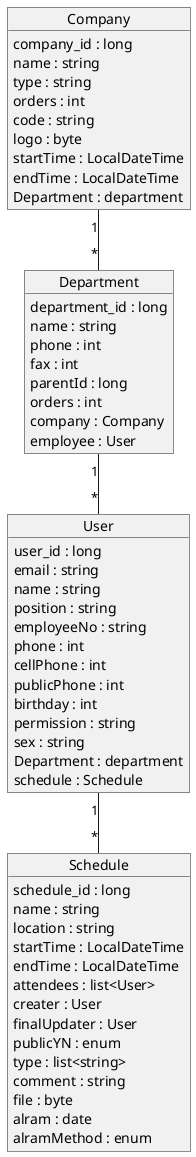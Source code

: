 @startuml

object Company
object User
object Schedule
object Department

Company : company_id : long
Company : name : string
Company : type : string
Company : orders : int
Company : code : string
Company : logo : byte
Company : startTime : LocalDateTime
Company : endTime : LocalDateTime
Company : Department : department

Department : department_id : long
Department : name : string
Department : phone : int
Department : fax : int
Department : parentId : long
Department : orders : int
Department : company : Company
Department : employee : User

User : user_id : long
User : email : string
User : name : string
User : position : string
User : employeeNo : string
User : phone : int
User : cellPhone : int
User : publicPhone : int
User : birthday : int
User : permission : string
User : sex : string
User : Department : department
User : schedule : Schedule

Schedule : schedule_id : long
Schedule : name : string
Schedule : location : string
Schedule : startTime : LocalDateTime
Schedule : endTime : LocalDateTime
Schedule : attendees : list<User>
Schedule : creater : User
Schedule : finalUpdater : User
Schedule : publicYN : enum
Schedule : type : list<string>
Schedule : comment : string
Schedule : file : byte
Schedule : alram : date
Schedule : alramMethod : enum


Company "1"--"*" Department
Department "1"--"*" User
User "1"--"*" Schedule
@enduml